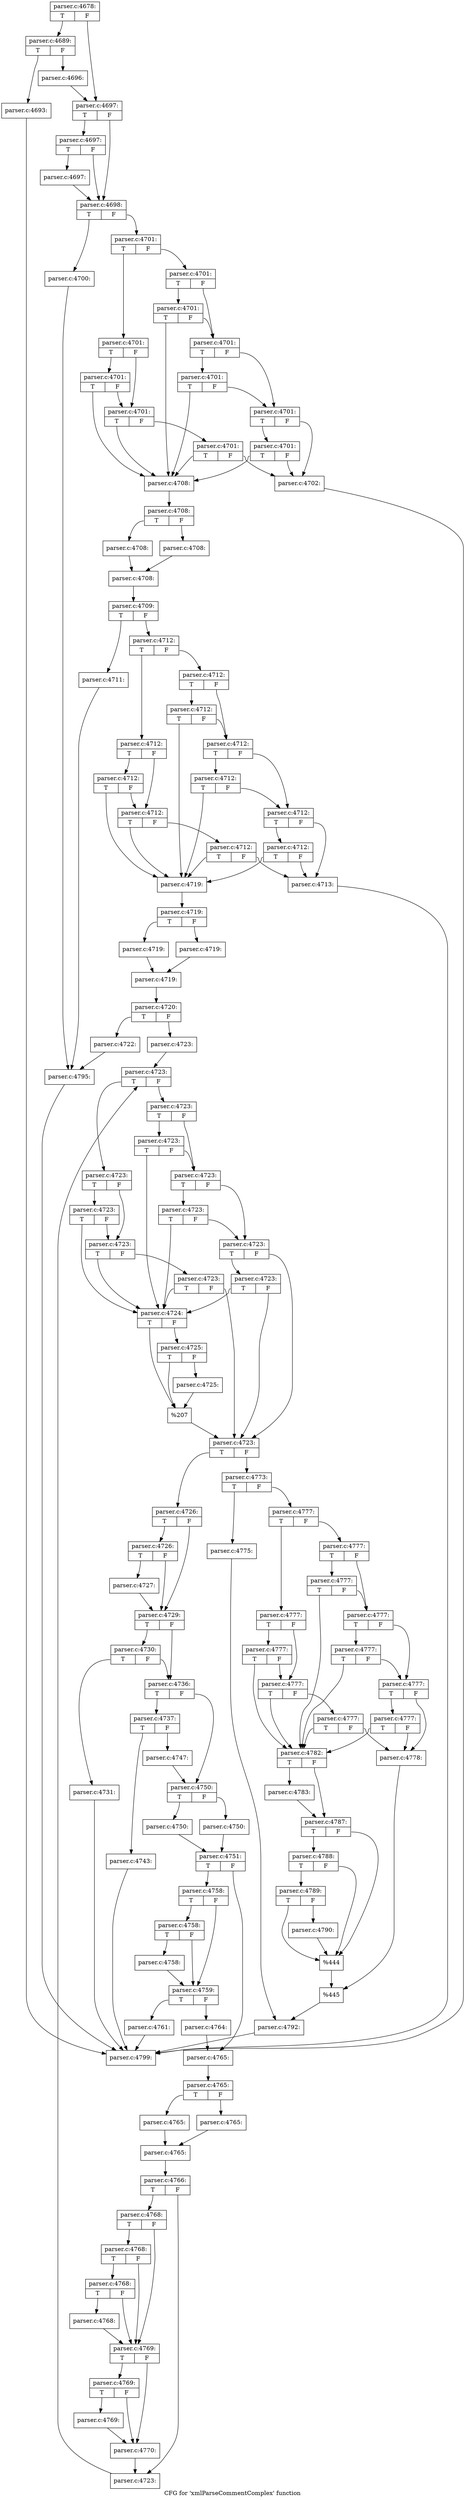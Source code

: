 digraph "CFG for 'xmlParseCommentComplex' function" {
	label="CFG for 'xmlParseCommentComplex' function";

	Node0x55d73bc23610 [shape=record,label="{parser.c:4678:|{<s0>T|<s1>F}}"];
	Node0x55d73bc23610:s0 -> Node0x55d73bc27960;
	Node0x55d73bc23610:s1 -> Node0x55d73bc279b0;
	Node0x55d73bc27960 [shape=record,label="{parser.c:4689:|{<s0>T|<s1>F}}"];
	Node0x55d73bc27960:s0 -> Node0x55d73bc282d0;
	Node0x55d73bc27960:s1 -> Node0x55d73bc28320;
	Node0x55d73bc282d0 [shape=record,label="{parser.c:4693:}"];
	Node0x55d73bc282d0 -> Node0x55d73bc25050;
	Node0x55d73bc28320 [shape=record,label="{parser.c:4696:}"];
	Node0x55d73bc28320 -> Node0x55d73bc279b0;
	Node0x55d73bc279b0 [shape=record,label="{parser.c:4697:|{<s0>T|<s1>F}}"];
	Node0x55d73bc279b0:s0 -> Node0x55d73bc289f0;
	Node0x55d73bc279b0:s1 -> Node0x55d73bc289a0;
	Node0x55d73bc289f0 [shape=record,label="{parser.c:4697:|{<s0>T|<s1>F}}"];
	Node0x55d73bc289f0:s0 -> Node0x55d73bc28950;
	Node0x55d73bc289f0:s1 -> Node0x55d73bc289a0;
	Node0x55d73bc28950 [shape=record,label="{parser.c:4697:}"];
	Node0x55d73bc28950 -> Node0x55d73bc289a0;
	Node0x55d73bc289a0 [shape=record,label="{parser.c:4698:|{<s0>T|<s1>F}}"];
	Node0x55d73bc289a0:s0 -> Node0x55d73bc297f0;
	Node0x55d73bc289a0:s1 -> Node0x55d73bc29840;
	Node0x55d73bc297f0 [shape=record,label="{parser.c:4700:}"];
	Node0x55d73bc297f0 -> Node0x55d73bc2a330;
	Node0x55d73bc29840 [shape=record,label="{parser.c:4701:|{<s0>T|<s1>F}}"];
	Node0x55d73bc29840:s0 -> Node0x55d73bc2a4f0;
	Node0x55d73bc29840:s1 -> Node0x55d73bc2a540;
	Node0x55d73bc2a4f0 [shape=record,label="{parser.c:4701:|{<s0>T|<s1>F}}"];
	Node0x55d73bc2a4f0:s0 -> Node0x55d73bc2a830;
	Node0x55d73bc2a4f0:s1 -> Node0x55d73bc2a7e0;
	Node0x55d73bc2a830 [shape=record,label="{parser.c:4701:|{<s0>T|<s1>F}}"];
	Node0x55d73bc2a830:s0 -> Node0x55d73bc2a4a0;
	Node0x55d73bc2a830:s1 -> Node0x55d73bc2a7e0;
	Node0x55d73bc2a7e0 [shape=record,label="{parser.c:4701:|{<s0>T|<s1>F}}"];
	Node0x55d73bc2a7e0:s0 -> Node0x55d73bc2a4a0;
	Node0x55d73bc2a7e0:s1 -> Node0x55d73bc2a790;
	Node0x55d73bc2a790 [shape=record,label="{parser.c:4701:|{<s0>T|<s1>F}}"];
	Node0x55d73bc2a790:s0 -> Node0x55d73bc2a4a0;
	Node0x55d73bc2a790:s1 -> Node0x55d73bc2a450;
	Node0x55d73bc2a540 [shape=record,label="{parser.c:4701:|{<s0>T|<s1>F}}"];
	Node0x55d73bc2a540:s0 -> Node0x55d73bc2aee0;
	Node0x55d73bc2a540:s1 -> Node0x55d73bc2ae90;
	Node0x55d73bc2aee0 [shape=record,label="{parser.c:4701:|{<s0>T|<s1>F}}"];
	Node0x55d73bc2aee0:s0 -> Node0x55d73bc2a4a0;
	Node0x55d73bc2aee0:s1 -> Node0x55d73bc2ae90;
	Node0x55d73bc2ae90 [shape=record,label="{parser.c:4701:|{<s0>T|<s1>F}}"];
	Node0x55d73bc2ae90:s0 -> Node0x55d73bc2b210;
	Node0x55d73bc2ae90:s1 -> Node0x55d73bc2ae40;
	Node0x55d73bc2b210 [shape=record,label="{parser.c:4701:|{<s0>T|<s1>F}}"];
	Node0x55d73bc2b210:s0 -> Node0x55d73bc2a4a0;
	Node0x55d73bc2b210:s1 -> Node0x55d73bc2ae40;
	Node0x55d73bc2ae40 [shape=record,label="{parser.c:4701:|{<s0>T|<s1>F}}"];
	Node0x55d73bc2ae40:s0 -> Node0x55d73bc2b540;
	Node0x55d73bc2ae40:s1 -> Node0x55d73bc2a450;
	Node0x55d73bc2b540 [shape=record,label="{parser.c:4701:|{<s0>T|<s1>F}}"];
	Node0x55d73bc2b540:s0 -> Node0x55d73bc2a4a0;
	Node0x55d73bc2b540:s1 -> Node0x55d73bc2a450;
	Node0x55d73bc2a450 [shape=record,label="{parser.c:4702:}"];
	Node0x55d73bc2a450 -> Node0x55d73bc25050;
	Node0x55d73bc2a4a0 [shape=record,label="{parser.c:4708:}"];
	Node0x55d73bc2a4a0 -> Node0x55d73bc2c060;
	Node0x55d73bc2c060 [shape=record,label="{parser.c:4708:|{<s0>T|<s1>F}}"];
	Node0x55d73bc2c060:s0 -> Node0x55d73bc2c300;
	Node0x55d73bc2c060:s1 -> Node0x55d73bc2c3a0;
	Node0x55d73bc2c300 [shape=record,label="{parser.c:4708:}"];
	Node0x55d73bc2c300 -> Node0x55d73bc2c350;
	Node0x55d73bc2c3a0 [shape=record,label="{parser.c:4708:}"];
	Node0x55d73bc2c3a0 -> Node0x55d73bc2c350;
	Node0x55d73bc2c350 [shape=record,label="{parser.c:4708:}"];
	Node0x55d73bc2c350 -> Node0x55d73bc2bfc0;
	Node0x55d73bc2bfc0 [shape=record,label="{parser.c:4709:|{<s0>T|<s1>F}}"];
	Node0x55d73bc2bfc0:s0 -> Node0x55d73bc2c010;
	Node0x55d73bc2bfc0:s1 -> Node0x55d73bc2d900;
	Node0x55d73bc2c010 [shape=record,label="{parser.c:4711:}"];
	Node0x55d73bc2c010 -> Node0x55d73bc2a330;
	Node0x55d73bc2d900 [shape=record,label="{parser.c:4712:|{<s0>T|<s1>F}}"];
	Node0x55d73bc2d900:s0 -> Node0x55d73bc2dd50;
	Node0x55d73bc2d900:s1 -> Node0x55d73bc2dda0;
	Node0x55d73bc2dd50 [shape=record,label="{parser.c:4712:|{<s0>T|<s1>F}}"];
	Node0x55d73bc2dd50:s0 -> Node0x55d73bc2e090;
	Node0x55d73bc2dd50:s1 -> Node0x55d73bc2e040;
	Node0x55d73bc2e090 [shape=record,label="{parser.c:4712:|{<s0>T|<s1>F}}"];
	Node0x55d73bc2e090:s0 -> Node0x55d73bc2dd00;
	Node0x55d73bc2e090:s1 -> Node0x55d73bc2e040;
	Node0x55d73bc2e040 [shape=record,label="{parser.c:4712:|{<s0>T|<s1>F}}"];
	Node0x55d73bc2e040:s0 -> Node0x55d73bc2dd00;
	Node0x55d73bc2e040:s1 -> Node0x55d73bc2dff0;
	Node0x55d73bc2dff0 [shape=record,label="{parser.c:4712:|{<s0>T|<s1>F}}"];
	Node0x55d73bc2dff0:s0 -> Node0x55d73bc2dd00;
	Node0x55d73bc2dff0:s1 -> Node0x55d73bc2dcb0;
	Node0x55d73bc2dda0 [shape=record,label="{parser.c:4712:|{<s0>T|<s1>F}}"];
	Node0x55d73bc2dda0:s0 -> Node0x55d73bc2e740;
	Node0x55d73bc2dda0:s1 -> Node0x55d73bc2e6f0;
	Node0x55d73bc2e740 [shape=record,label="{parser.c:4712:|{<s0>T|<s1>F}}"];
	Node0x55d73bc2e740:s0 -> Node0x55d73bc2dd00;
	Node0x55d73bc2e740:s1 -> Node0x55d73bc2e6f0;
	Node0x55d73bc2e6f0 [shape=record,label="{parser.c:4712:|{<s0>T|<s1>F}}"];
	Node0x55d73bc2e6f0:s0 -> Node0x55d73bc2ea70;
	Node0x55d73bc2e6f0:s1 -> Node0x55d73bc2e6a0;
	Node0x55d73bc2ea70 [shape=record,label="{parser.c:4712:|{<s0>T|<s1>F}}"];
	Node0x55d73bc2ea70:s0 -> Node0x55d73bc2dd00;
	Node0x55d73bc2ea70:s1 -> Node0x55d73bc2e6a0;
	Node0x55d73bc2e6a0 [shape=record,label="{parser.c:4712:|{<s0>T|<s1>F}}"];
	Node0x55d73bc2e6a0:s0 -> Node0x55d73bc2eda0;
	Node0x55d73bc2e6a0:s1 -> Node0x55d73bc2dcb0;
	Node0x55d73bc2eda0 [shape=record,label="{parser.c:4712:|{<s0>T|<s1>F}}"];
	Node0x55d73bc2eda0:s0 -> Node0x55d73bc2dd00;
	Node0x55d73bc2eda0:s1 -> Node0x55d73bc2dcb0;
	Node0x55d73bc2dcb0 [shape=record,label="{parser.c:4713:}"];
	Node0x55d73bc2dcb0 -> Node0x55d73bc25050;
	Node0x55d73bc2dd00 [shape=record,label="{parser.c:4719:}"];
	Node0x55d73bc2dd00 -> Node0x55d73bc2f700;
	Node0x55d73bc2f700 [shape=record,label="{parser.c:4719:|{<s0>T|<s1>F}}"];
	Node0x55d73bc2f700:s0 -> Node0x55d73bc2f9a0;
	Node0x55d73bc2f700:s1 -> Node0x55d73bc2fa40;
	Node0x55d73bc2f9a0 [shape=record,label="{parser.c:4719:}"];
	Node0x55d73bc2f9a0 -> Node0x55d73bc2f9f0;
	Node0x55d73bc2fa40 [shape=record,label="{parser.c:4719:}"];
	Node0x55d73bc2fa40 -> Node0x55d73bc2f9f0;
	Node0x55d73bc2f9f0 [shape=record,label="{parser.c:4719:}"];
	Node0x55d73bc2f9f0 -> Node0x55d73bc2f660;
	Node0x55d73bc2f660 [shape=record,label="{parser.c:4720:|{<s0>T|<s1>F}}"];
	Node0x55d73bc2f660:s0 -> Node0x55d73bc2f6b0;
	Node0x55d73bc2f660:s1 -> Node0x55d73bc30fa0;
	Node0x55d73bc2f6b0 [shape=record,label="{parser.c:4722:}"];
	Node0x55d73bc2f6b0 -> Node0x55d73bc2a330;
	Node0x55d73bc30fa0 [shape=record,label="{parser.c:4723:}"];
	Node0x55d73bc30fa0 -> Node0x55d73bc312e0;
	Node0x55d73bc312e0 [shape=record,label="{parser.c:4723:|{<s0>T|<s1>F}}"];
	Node0x55d73bc312e0:s0 -> Node0x55d73bc31620;
	Node0x55d73bc312e0:s1 -> Node0x55d73bc31670;
	Node0x55d73bc31620 [shape=record,label="{parser.c:4723:|{<s0>T|<s1>F}}"];
	Node0x55d73bc31620:s0 -> Node0x55d73bc318e0;
	Node0x55d73bc31620:s1 -> Node0x55d73bc31890;
	Node0x55d73bc318e0 [shape=record,label="{parser.c:4723:|{<s0>T|<s1>F}}"];
	Node0x55d73bc318e0:s0 -> Node0x55d73bc315d0;
	Node0x55d73bc318e0:s1 -> Node0x55d73bc31890;
	Node0x55d73bc31890 [shape=record,label="{parser.c:4723:|{<s0>T|<s1>F}}"];
	Node0x55d73bc31890:s0 -> Node0x55d73bc315d0;
	Node0x55d73bc31890:s1 -> Node0x55d73bc31840;
	Node0x55d73bc31840 [shape=record,label="{parser.c:4723:|{<s0>T|<s1>F}}"];
	Node0x55d73bc31840:s0 -> Node0x55d73bc315d0;
	Node0x55d73bc31840:s1 -> Node0x55d73bc31580;
	Node0x55d73bc31670 [shape=record,label="{parser.c:4723:|{<s0>T|<s1>F}}"];
	Node0x55d73bc31670:s0 -> Node0x55d73bc31f10;
	Node0x55d73bc31670:s1 -> Node0x55d73bc31ec0;
	Node0x55d73bc31f10 [shape=record,label="{parser.c:4723:|{<s0>T|<s1>F}}"];
	Node0x55d73bc31f10:s0 -> Node0x55d73bc315d0;
	Node0x55d73bc31f10:s1 -> Node0x55d73bc31ec0;
	Node0x55d73bc31ec0 [shape=record,label="{parser.c:4723:|{<s0>T|<s1>F}}"];
	Node0x55d73bc31ec0:s0 -> Node0x55d73bc32240;
	Node0x55d73bc31ec0:s1 -> Node0x55d73bc31e70;
	Node0x55d73bc32240 [shape=record,label="{parser.c:4723:|{<s0>T|<s1>F}}"];
	Node0x55d73bc32240:s0 -> Node0x55d73bc315d0;
	Node0x55d73bc32240:s1 -> Node0x55d73bc31e70;
	Node0x55d73bc31e70 [shape=record,label="{parser.c:4723:|{<s0>T|<s1>F}}"];
	Node0x55d73bc31e70:s0 -> Node0x55d73bc32570;
	Node0x55d73bc31e70:s1 -> Node0x55d73bc31580;
	Node0x55d73bc32570 [shape=record,label="{parser.c:4723:|{<s0>T|<s1>F}}"];
	Node0x55d73bc32570:s0 -> Node0x55d73bc315d0;
	Node0x55d73bc32570:s1 -> Node0x55d73bc31580;
	Node0x55d73bc315d0 [shape=record,label="{parser.c:4724:|{<s0>T|<s1>F}}"];
	Node0x55d73bc315d0:s0 -> Node0x55d73bc328a0;
	Node0x55d73bc315d0:s1 -> Node0x55d73bc32a10;
	Node0x55d73bc32a10 [shape=record,label="{parser.c:4725:|{<s0>T|<s1>F}}"];
	Node0x55d73bc32a10:s0 -> Node0x55d73bc328a0;
	Node0x55d73bc32a10:s1 -> Node0x55d73bc329c0;
	Node0x55d73bc329c0 [shape=record,label="{parser.c:4725:}"];
	Node0x55d73bc329c0 -> Node0x55d73bc328a0;
	Node0x55d73bc328a0 [shape=record,label="{%207}"];
	Node0x55d73bc328a0 -> Node0x55d73bc31580;
	Node0x55d73bc31580 [shape=record,label="{parser.c:4723:|{<s0>T|<s1>F}}"];
	Node0x55d73bc31580:s0 -> Node0x55d73bc32ef0;
	Node0x55d73bc31580:s1 -> Node0x55d73bc31500;
	Node0x55d73bc32ef0 [shape=record,label="{parser.c:4726:|{<s0>T|<s1>F}}"];
	Node0x55d73bc32ef0:s0 -> Node0x55d73bc33540;
	Node0x55d73bc32ef0:s1 -> Node0x55d73bc334f0;
	Node0x55d73bc33540 [shape=record,label="{parser.c:4726:|{<s0>T|<s1>F}}"];
	Node0x55d73bc33540:s0 -> Node0x55d73bc334a0;
	Node0x55d73bc33540:s1 -> Node0x55d73bc334f0;
	Node0x55d73bc334a0 [shape=record,label="{parser.c:4727:}"];
	Node0x55d73bc334a0 -> Node0x55d73bc334f0;
	Node0x55d73bc334f0 [shape=record,label="{parser.c:4729:|{<s0>T|<s1>F}}"];
	Node0x55d73bc334f0:s0 -> Node0x55d73bc33e10;
	Node0x55d73bc334f0:s1 -> Node0x55d73bc33dc0;
	Node0x55d73bc33e10 [shape=record,label="{parser.c:4730:|{<s0>T|<s1>F}}"];
	Node0x55d73bc33e10:s0 -> Node0x55d73bc33d70;
	Node0x55d73bc33e10:s1 -> Node0x55d73bc33dc0;
	Node0x55d73bc33d70 [shape=record,label="{parser.c:4731:}"];
	Node0x55d73bc33d70 -> Node0x55d73bc25050;
	Node0x55d73bc33dc0 [shape=record,label="{parser.c:4736:|{<s0>T|<s1>F}}"];
	Node0x55d73bc33dc0:s0 -> Node0x55d73bc34b00;
	Node0x55d73bc33dc0:s1 -> Node0x55d73bc34b50;
	Node0x55d73bc34b00 [shape=record,label="{parser.c:4737:|{<s0>T|<s1>F}}"];
	Node0x55d73bc34b00:s0 -> Node0x55d73bc35ad0;
	Node0x55d73bc34b00:s1 -> Node0x55d73bc35b20;
	Node0x55d73bc35ad0 [shape=record,label="{parser.c:4743:}"];
	Node0x55d73bc35ad0 -> Node0x55d73bc25050;
	Node0x55d73bc35b20 [shape=record,label="{parser.c:4747:}"];
	Node0x55d73bc35b20 -> Node0x55d73bc34b50;
	Node0x55d73bc34b50 [shape=record,label="{parser.c:4750:|{<s0>T|<s1>F}}"];
	Node0x55d73bc34b50:s0 -> Node0x55d73bc36680;
	Node0x55d73bc34b50:s1 -> Node0x55d73bc36720;
	Node0x55d73bc36680 [shape=record,label="{parser.c:4750:}"];
	Node0x55d73bc36680 -> Node0x55d73bc366d0;
	Node0x55d73bc36720 [shape=record,label="{parser.c:4750:}"];
	Node0x55d73bc36720 -> Node0x55d73bc366d0;
	Node0x55d73bc366d0 [shape=record,label="{parser.c:4751:|{<s0>T|<s1>F}}"];
	Node0x55d73bc366d0:s0 -> Node0x55d73bc37990;
	Node0x55d73bc366d0:s1 -> Node0x55d73bc379e0;
	Node0x55d73bc37990 [shape=record,label="{parser.c:4758:|{<s0>T|<s1>F}}"];
	Node0x55d73bc37990:s0 -> Node0x55d73bc37e50;
	Node0x55d73bc37990:s1 -> Node0x55d73bc37e00;
	Node0x55d73bc37e50 [shape=record,label="{parser.c:4758:|{<s0>T|<s1>F}}"];
	Node0x55d73bc37e50:s0 -> Node0x55d73bc37db0;
	Node0x55d73bc37e50:s1 -> Node0x55d73bc37e00;
	Node0x55d73bc37db0 [shape=record,label="{parser.c:4758:}"];
	Node0x55d73bc37db0 -> Node0x55d73bc37e00;
	Node0x55d73bc37e00 [shape=record,label="{parser.c:4759:|{<s0>T|<s1>F}}"];
	Node0x55d73bc37e00:s0 -> Node0x55d73bc38af0;
	Node0x55d73bc37e00:s1 -> Node0x55d73bc38b40;
	Node0x55d73bc38af0 [shape=record,label="{parser.c:4761:}"];
	Node0x55d73bc38af0 -> Node0x55d73bc25050;
	Node0x55d73bc38b40 [shape=record,label="{parser.c:4764:}"];
	Node0x55d73bc38b40 -> Node0x55d73bc379e0;
	Node0x55d73bc379e0 [shape=record,label="{parser.c:4765:}"];
	Node0x55d73bc379e0 -> Node0x55d73bc393c0;
	Node0x55d73bc393c0 [shape=record,label="{parser.c:4765:|{<s0>T|<s1>F}}"];
	Node0x55d73bc393c0:s0 -> Node0x55d73bc39660;
	Node0x55d73bc393c0:s1 -> Node0x55d73bc39700;
	Node0x55d73bc39660 [shape=record,label="{parser.c:4765:}"];
	Node0x55d73bc39660 -> Node0x55d73bc396b0;
	Node0x55d73bc39700 [shape=record,label="{parser.c:4765:}"];
	Node0x55d73bc39700 -> Node0x55d73bc396b0;
	Node0x55d73bc396b0 [shape=record,label="{parser.c:4765:}"];
	Node0x55d73bc396b0 -> Node0x55d73bc39320;
	Node0x55d73bc39320 [shape=record,label="{parser.c:4766:|{<s0>T|<s1>F}}"];
	Node0x55d73bc39320:s0 -> Node0x55d73bc39370;
	Node0x55d73bc39320:s1 -> Node0x55d73bc3ac60;
	Node0x55d73bc39370 [shape=record,label="{parser.c:4768:|{<s0>T|<s1>F}}"];
	Node0x55d73bc39370:s0 -> Node0x55d73bc3b110;
	Node0x55d73bc39370:s1 -> Node0x55d73bc3b040;
	Node0x55d73bc3b110 [shape=record,label="{parser.c:4768:|{<s0>T|<s1>F}}"];
	Node0x55d73bc3b110:s0 -> Node0x55d73bc3b090;
	Node0x55d73bc3b110:s1 -> Node0x55d73bc3b040;
	Node0x55d73bc3b090 [shape=record,label="{parser.c:4768:|{<s0>T|<s1>F}}"];
	Node0x55d73bc3b090:s0 -> Node0x55d73bc3aff0;
	Node0x55d73bc3b090:s1 -> Node0x55d73bc3b040;
	Node0x55d73bc3aff0 [shape=record,label="{parser.c:4768:}"];
	Node0x55d73bc3aff0 -> Node0x55d73bc3b040;
	Node0x55d73bc3b040 [shape=record,label="{parser.c:4769:|{<s0>T|<s1>F}}"];
	Node0x55d73bc3b040:s0 -> Node0x55d73bc3c3f0;
	Node0x55d73bc3b040:s1 -> Node0x55d73bc3c3a0;
	Node0x55d73bc3c3f0 [shape=record,label="{parser.c:4769:|{<s0>T|<s1>F}}"];
	Node0x55d73bc3c3f0:s0 -> Node0x55d73bc3c350;
	Node0x55d73bc3c3f0:s1 -> Node0x55d73bc3c3a0;
	Node0x55d73bc3c350 [shape=record,label="{parser.c:4769:}"];
	Node0x55d73bc3c350 -> Node0x55d73bc3c3a0;
	Node0x55d73bc3c3a0 [shape=record,label="{parser.c:4770:}"];
	Node0x55d73bc3c3a0 -> Node0x55d73bc3ac60;
	Node0x55d73bc3ac60 [shape=record,label="{parser.c:4723:}"];
	Node0x55d73bc3ac60 -> Node0x55d73bc312e0;
	Node0x55d73bc31500 [shape=record,label="{parser.c:4773:|{<s0>T|<s1>F}}"];
	Node0x55d73bc31500:s0 -> Node0x55d73bc3d600;
	Node0x55d73bc31500:s1 -> Node0x55d73bc3d6a0;
	Node0x55d73bc3d600 [shape=record,label="{parser.c:4775:}"];
	Node0x55d73bc3d600 -> Node0x55d73bc3d650;
	Node0x55d73bc3d6a0 [shape=record,label="{parser.c:4777:|{<s0>T|<s1>F}}"];
	Node0x55d73bc3d6a0:s0 -> Node0x55d73bc3dfe0;
	Node0x55d73bc3d6a0:s1 -> Node0x55d73bc3e030;
	Node0x55d73bc3dfe0 [shape=record,label="{parser.c:4777:|{<s0>T|<s1>F}}"];
	Node0x55d73bc3dfe0:s0 -> Node0x55d73bc3e320;
	Node0x55d73bc3dfe0:s1 -> Node0x55d73bc3e2d0;
	Node0x55d73bc3e320 [shape=record,label="{parser.c:4777:|{<s0>T|<s1>F}}"];
	Node0x55d73bc3e320:s0 -> Node0x55d73bc3df90;
	Node0x55d73bc3e320:s1 -> Node0x55d73bc3e2d0;
	Node0x55d73bc3e2d0 [shape=record,label="{parser.c:4777:|{<s0>T|<s1>F}}"];
	Node0x55d73bc3e2d0:s0 -> Node0x55d73bc3df90;
	Node0x55d73bc3e2d0:s1 -> Node0x55d73bc3e280;
	Node0x55d73bc3e280 [shape=record,label="{parser.c:4777:|{<s0>T|<s1>F}}"];
	Node0x55d73bc3e280:s0 -> Node0x55d73bc3df90;
	Node0x55d73bc3e280:s1 -> Node0x55d73bc3def0;
	Node0x55d73bc3e030 [shape=record,label="{parser.c:4777:|{<s0>T|<s1>F}}"];
	Node0x55d73bc3e030:s0 -> Node0x55d73bc3e9d0;
	Node0x55d73bc3e030:s1 -> Node0x55d73bc3e980;
	Node0x55d73bc3e9d0 [shape=record,label="{parser.c:4777:|{<s0>T|<s1>F}}"];
	Node0x55d73bc3e9d0:s0 -> Node0x55d73bc3df90;
	Node0x55d73bc3e9d0:s1 -> Node0x55d73bc3e980;
	Node0x55d73bc3e980 [shape=record,label="{parser.c:4777:|{<s0>T|<s1>F}}"];
	Node0x55d73bc3e980:s0 -> Node0x55d73bc3ed00;
	Node0x55d73bc3e980:s1 -> Node0x55d73bc3e930;
	Node0x55d73bc3ed00 [shape=record,label="{parser.c:4777:|{<s0>T|<s1>F}}"];
	Node0x55d73bc3ed00:s0 -> Node0x55d73bc3df90;
	Node0x55d73bc3ed00:s1 -> Node0x55d73bc3e930;
	Node0x55d73bc3e930 [shape=record,label="{parser.c:4777:|{<s0>T|<s1>F}}"];
	Node0x55d73bc3e930:s0 -> Node0x55d73bc3f030;
	Node0x55d73bc3e930:s1 -> Node0x55d73bc3def0;
	Node0x55d73bc3f030 [shape=record,label="{parser.c:4777:|{<s0>T|<s1>F}}"];
	Node0x55d73bc3f030:s0 -> Node0x55d73bc3df90;
	Node0x55d73bc3f030:s1 -> Node0x55d73bc3def0;
	Node0x55d73bc3def0 [shape=record,label="{parser.c:4778:}"];
	Node0x55d73bc3def0 -> Node0x55d73bc3df40;
	Node0x55d73bc3df90 [shape=record,label="{parser.c:4782:|{<s0>T|<s1>F}}"];
	Node0x55d73bc3df90:s0 -> Node0x55d73bc3f7c0;
	Node0x55d73bc3df90:s1 -> Node0x55d73bc3f810;
	Node0x55d73bc3f7c0 [shape=record,label="{parser.c:4783:}"];
	Node0x55d73bc3f7c0 -> Node0x55d73bc3f810;
	Node0x55d73bc3f810 [shape=record,label="{parser.c:4787:|{<s0>T|<s1>F}}"];
	Node0x55d73bc3f810:s0 -> Node0x55d73bc40500;
	Node0x55d73bc3f810:s1 -> Node0x55d73bc40430;
	Node0x55d73bc40500 [shape=record,label="{parser.c:4788:|{<s0>T|<s1>F}}"];
	Node0x55d73bc40500:s0 -> Node0x55d73bc40480;
	Node0x55d73bc40500:s1 -> Node0x55d73bc40430;
	Node0x55d73bc40480 [shape=record,label="{parser.c:4789:|{<s0>T|<s1>F}}"];
	Node0x55d73bc40480:s0 -> Node0x55d73bc40430;
	Node0x55d73bc40480:s1 -> Node0x55d73bc403e0;
	Node0x55d73bc403e0 [shape=record,label="{parser.c:4790:}"];
	Node0x55d73bc403e0 -> Node0x55d73bc40430;
	Node0x55d73bc40430 [shape=record,label="{%444}"];
	Node0x55d73bc40430 -> Node0x55d73bc3df40;
	Node0x55d73bc3df40 [shape=record,label="{%445}"];
	Node0x55d73bc3df40 -> Node0x55d73bc3d650;
	Node0x55d73bc3d650 [shape=record,label="{parser.c:4792:}"];
	Node0x55d73bc3d650 -> Node0x55d73bc25050;
	Node0x55d73bc2a330 [shape=record,label="{parser.c:4795:}"];
	Node0x55d73bc2a330 -> Node0x55d73bc25050;
	Node0x55d73bc25050 [shape=record,label="{parser.c:4799:}"];
}
